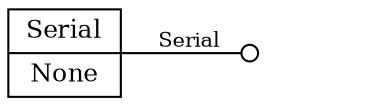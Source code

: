 //To create PNG: dot -Tpng led.dot > led.png

digraph g {

	graph [ rankdir = "LR"];
	
	node [ fontsize = "12" shape = "point"];
	edge [];
	
	// Definition of the group
	"Component" [
	label = "<f0> Serial | <f1> None"
	shape = "record"
	];

	// Definition of one port
	"PP1" [label = "" shape = "plaintext"];
	"Component" -> "PP1" [label = "Serial" fontsize = "10" arrowhead = "odot"];

}

